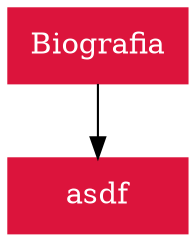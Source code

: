 digraph G{
rankdir=TB;
node [margin=0 shape=box width=1.2 color=crimson fontcolor=white style=filled ];
Biografia->asdf

}